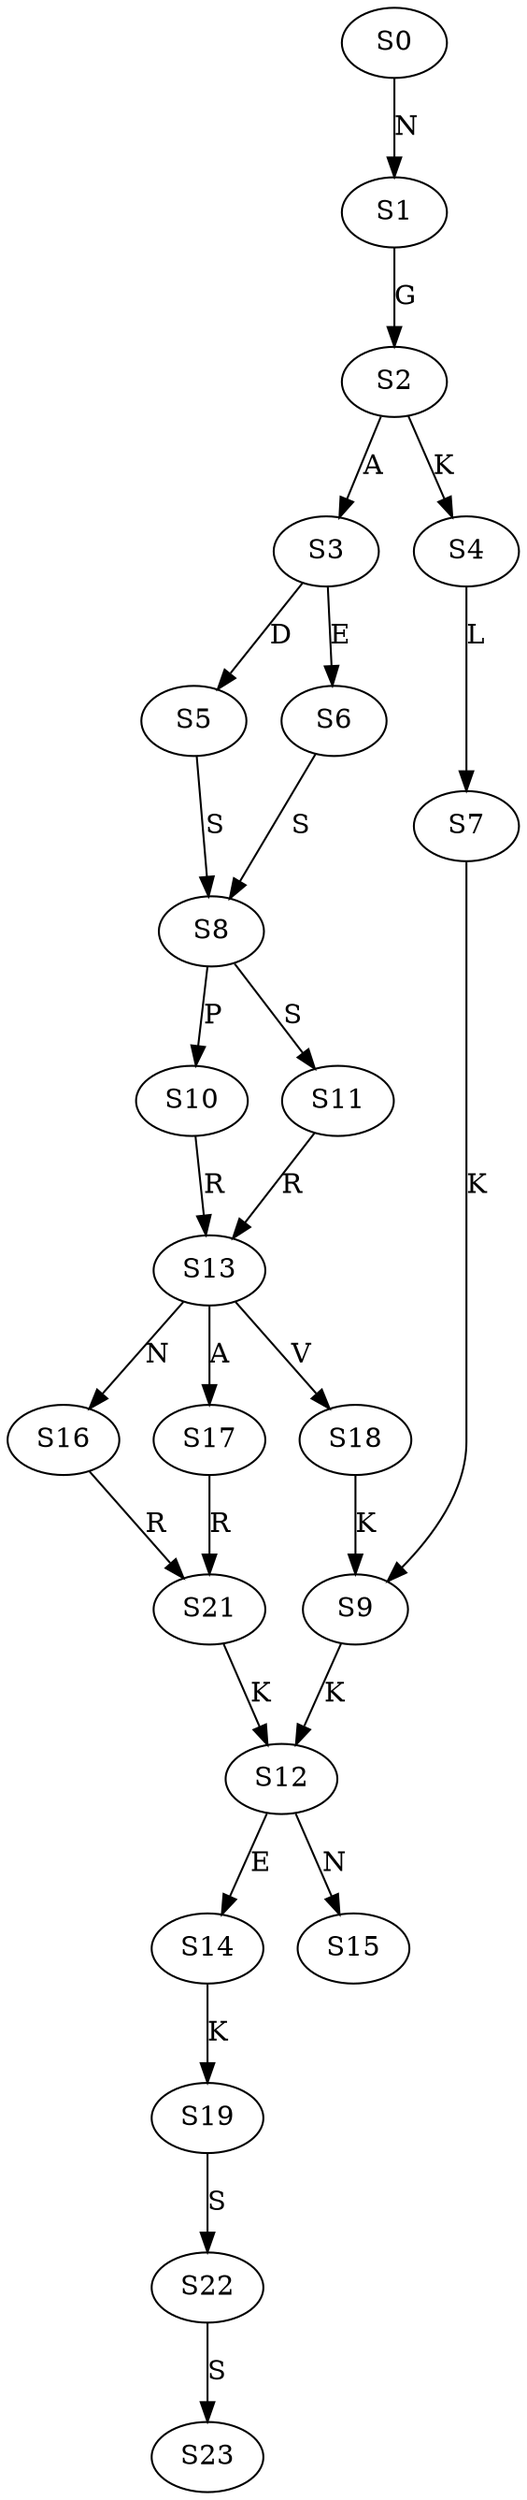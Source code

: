 strict digraph  {
	S0 -> S1 [ label = N ];
	S1 -> S2 [ label = G ];
	S2 -> S3 [ label = A ];
	S2 -> S4 [ label = K ];
	S3 -> S5 [ label = D ];
	S3 -> S6 [ label = E ];
	S4 -> S7 [ label = L ];
	S5 -> S8 [ label = S ];
	S6 -> S8 [ label = S ];
	S7 -> S9 [ label = K ];
	S8 -> S10 [ label = P ];
	S8 -> S11 [ label = S ];
	S9 -> S12 [ label = K ];
	S10 -> S13 [ label = R ];
	S11 -> S13 [ label = R ];
	S12 -> S14 [ label = E ];
	S12 -> S15 [ label = N ];
	S13 -> S16 [ label = N ];
	S13 -> S17 [ label = A ];
	S13 -> S18 [ label = V ];
	S14 -> S19 [ label = K ];
	S16 -> S21 [ label = R ];
	S17 -> S21 [ label = R ];
	S18 -> S9 [ label = K ];
	S19 -> S22 [ label = S ];
	S21 -> S12 [ label = K ];
	S22 -> S23 [ label = S ];
}
